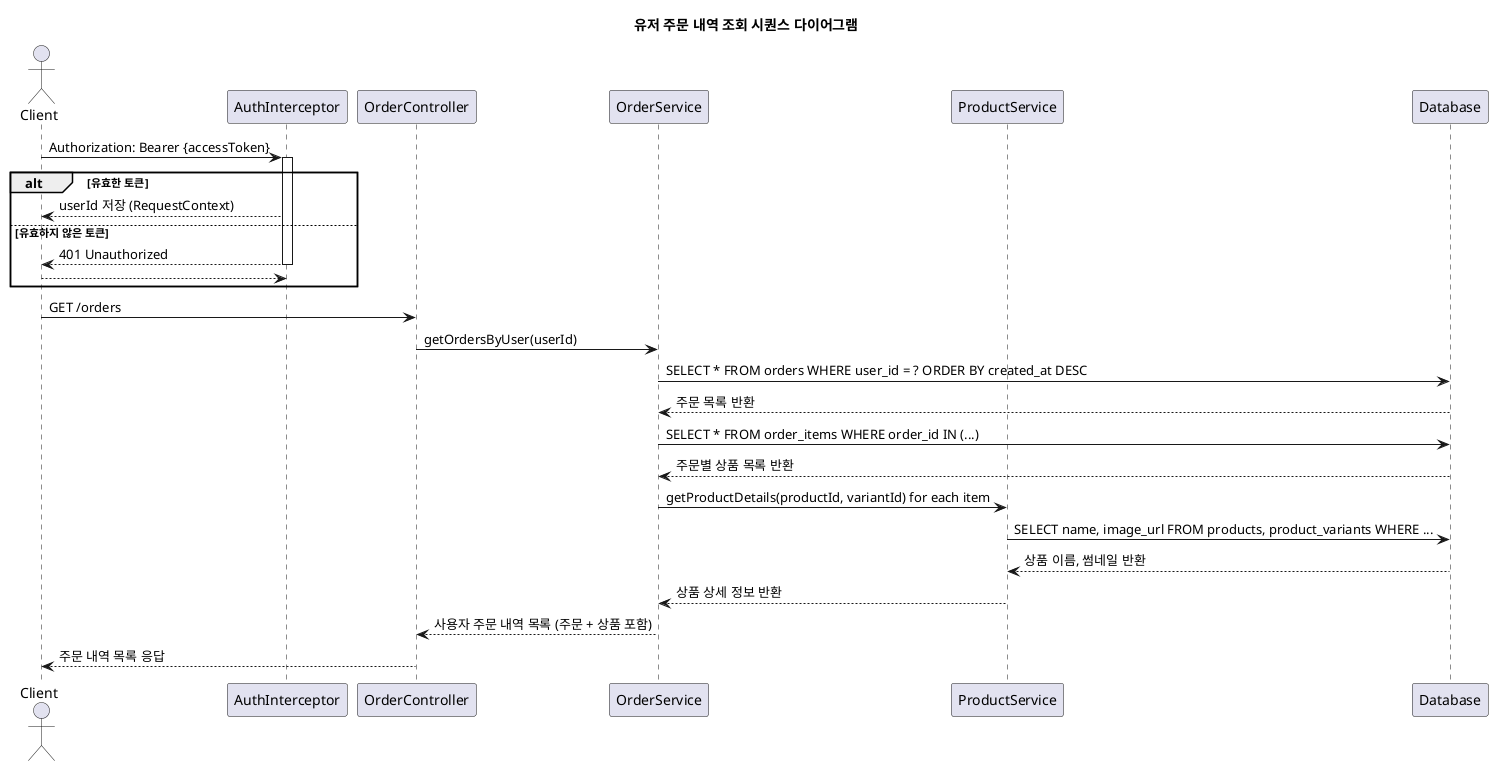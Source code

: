 @startuml
title 유저 주문 내역 조회 시퀀스 다이어그램

actor Client
participant "AuthInterceptor" as Auth
participant "OrderController" as API
participant "OrderService" as Order
participant "ProductService" as Product
participant Database

Client -> Auth : Authorization: Bearer {accessToken}
activate Auth
alt 유효한 토큰
    Auth --> Client : userId 저장 (RequestContext)
else 유효하지 않은 토큰
    Auth --> Client : 401 Unauthorized
    deactivate Auth
    return
end
deactivate Auth

Client -> API : GET /orders

API -> Order : getOrdersByUser(userId)

Order -> Database : SELECT * FROM orders WHERE user_id = ? ORDER BY created_at DESC
Database --> Order : 주문 목록 반환

Order -> Database : SELECT * FROM order_items WHERE order_id IN (...)
Database --> Order : 주문별 상품 목록 반환

Order -> Product : getProductDetails(productId, variantId) for each item
Product -> Database : SELECT name, image_url FROM products, product_variants WHERE ...
Database --> Product : 상품 이름, 썸네일 반환
Product --> Order : 상품 상세 정보 반환

Order --> API : 사용자 주문 내역 목록 (주문 + 상품 포함)
API --> Client : 주문 내역 목록 응답

@enduml
